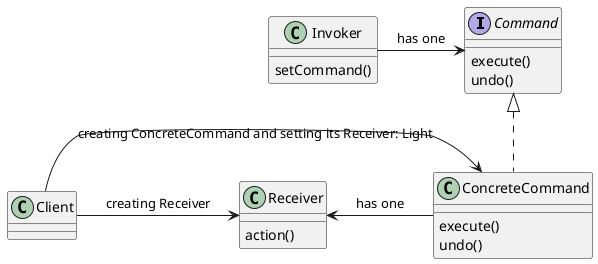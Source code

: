 @startuml

interface Command {
  execute()
  undo()
}

class ConcreteCommand implements Command{
  execute()
  undo()
}

class Invoker {
  setCommand()
}

class Receiver {
  action()
}

Invoker -right--> Command :has one
ConcreteCommand -left--> Receiver :has one
Client -right--> Receiver : creating Receiver
Client -right--> ConcreteCommand : creating ConcreteCommand and setting its Receiver: Light

@enduml